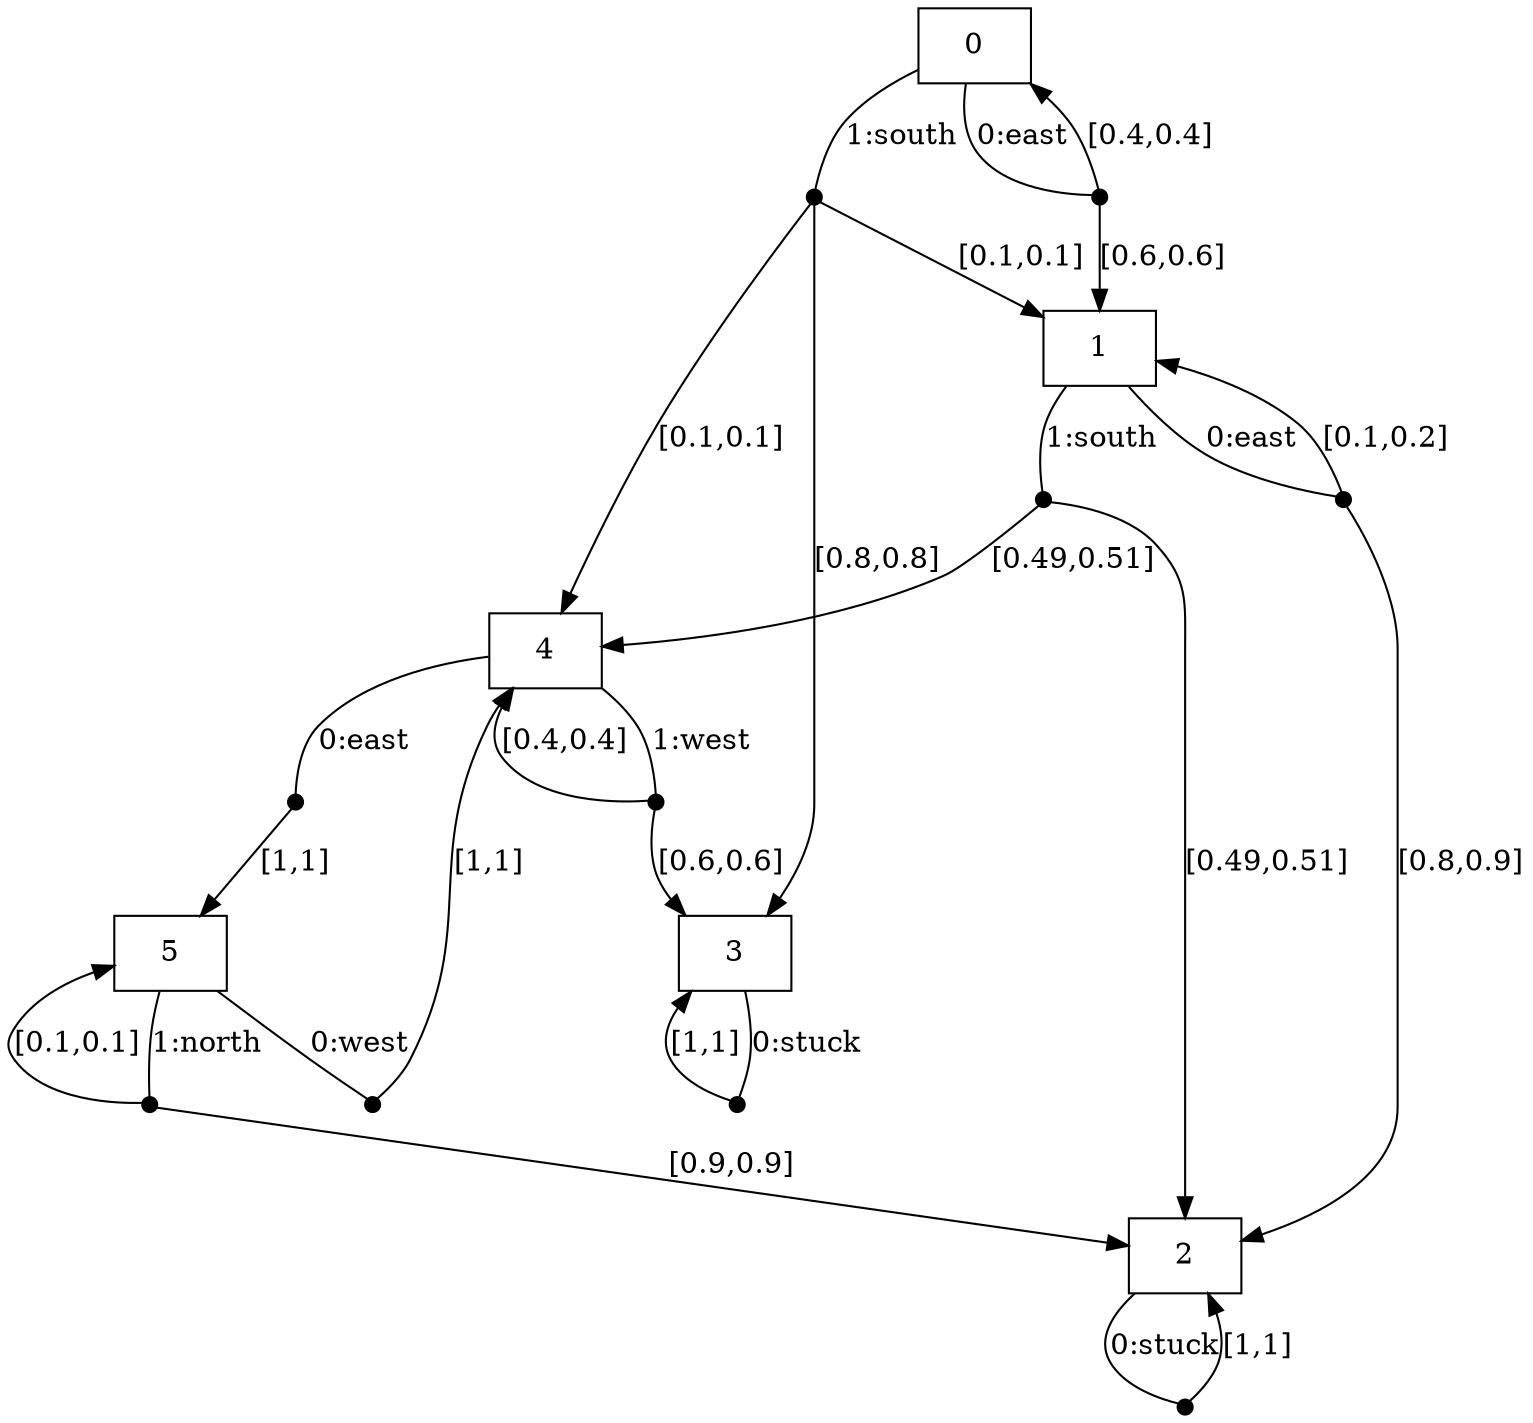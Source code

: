 digraph IMDP {
node [label="",shape="box"];
0 [label="0"];
0 -> n0_0  [label="0:east",arrowhead="none"];
n0_0 [ shape=point,width=0.1,height=0.1,label="" ];
n0_0 -> 0 [label="[0.4,0.4]"];
n0_0 -> 1 [label="[0.6,0.6]"];
0 -> n0_1  [label="1:south",arrowhead="none"];
n0_1 [ shape=point,width=0.1,height=0.1,label="" ];
n0_1 -> 1 [label="[0.1,0.1]"];
n0_1 -> 3 [label="[0.8,0.8]"];
n0_1 -> 4 [label="[0.1,0.1]"];
1 [label="1"];
1 -> n1_0  [label="0:east",arrowhead="none"];
n1_0 [ shape=point,width=0.1,height=0.1,label="" ];
n1_0 -> 1 [label="[0.1,0.2]"];
n1_0 -> 2 [label="[0.8,0.9]"];
1 -> n1_1  [label="1:south",arrowhead="none"];
n1_1 [ shape=point,width=0.1,height=0.1,label="" ];
n1_1 -> 2 [label="[0.49,0.51]"];
n1_1 -> 4 [label="[0.49,0.51]"];
2 [label="2"];
2 -> n2_0  [label="0:stuck",arrowhead="none"];
n2_0 [ shape=point,width=0.1,height=0.1,label="" ];
n2_0 -> 2 [label="[1,1]"];
3 [label="3"];
3 -> n3_0  [label="0:stuck",arrowhead="none"];
n3_0 [ shape=point,width=0.1,height=0.1,label="" ];
n3_0 -> 3 [label="[1,1]"];
4 [label="4"];
4 -> n4_0  [label="0:east",arrowhead="none"];
n4_0 [ shape=point,width=0.1,height=0.1,label="" ];
n4_0 -> 5 [label="[1,1]"];
4 -> n4_1  [label="1:west",arrowhead="none"];
n4_1 [ shape=point,width=0.1,height=0.1,label="" ];
n4_1 -> 3 [label="[0.6,0.6]"];
n4_1 -> 4 [label="[0.4,0.4]"];
5 [label="5"];
5 -> n5_0  [label="0:west",arrowhead="none"];
n5_0 [ shape=point,width=0.1,height=0.1,label="" ];
n5_0 -> 4 [label="[1,1]"];
5 -> n5_1  [label="1:north",arrowhead="none"];
n5_1 [ shape=point,width=0.1,height=0.1,label="" ];
n5_1 -> 2 [label="[0.9,0.9]"];
n5_1 -> 5 [label="[0.1,0.1]"];
}
